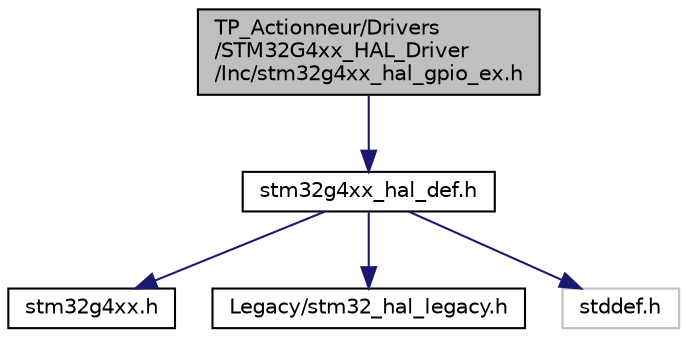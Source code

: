 digraph "TP_Actionneur/Drivers/STM32G4xx_HAL_Driver/Inc/stm32g4xx_hal_gpio_ex.h"
{
 // LATEX_PDF_SIZE
  edge [fontname="Helvetica",fontsize="10",labelfontname="Helvetica",labelfontsize="10"];
  node [fontname="Helvetica",fontsize="10",shape=record];
  Node1 [label="TP_Actionneur/Drivers\l/STM32G4xx_HAL_Driver\l/Inc/stm32g4xx_hal_gpio_ex.h",height=0.2,width=0.4,color="black", fillcolor="grey75", style="filled", fontcolor="black",tooltip="Header file of GPIO HAL Extended module."];
  Node1 -> Node2 [color="midnightblue",fontsize="10",style="solid"];
  Node2 [label="stm32g4xx_hal_def.h",height=0.2,width=0.4,color="black", fillcolor="white", style="filled",URL="$stm32g4xx__hal__def_8h.html",tooltip="This file contains HAL common defines, enumeration, macros and structures definitions."];
  Node2 -> Node3 [color="midnightblue",fontsize="10",style="solid"];
  Node3 [label="stm32g4xx.h",height=0.2,width=0.4,color="black", fillcolor="white", style="filled",URL="$stm32g4xx_8h.html",tooltip="CMSIS STM32G4xx Device Peripheral Access Layer Header File."];
  Node2 -> Node4 [color="midnightblue",fontsize="10",style="solid"];
  Node4 [label="Legacy/stm32_hal_legacy.h",height=0.2,width=0.4,color="black", fillcolor="white", style="filled",URL="$stm32__hal__legacy_8h.html",tooltip="This file contains aliases definition for the STM32Cube HAL constants macros and functions maintained..."];
  Node2 -> Node5 [color="midnightblue",fontsize="10",style="solid"];
  Node5 [label="stddef.h",height=0.2,width=0.4,color="grey75", fillcolor="white", style="filled",tooltip=" "];
}
